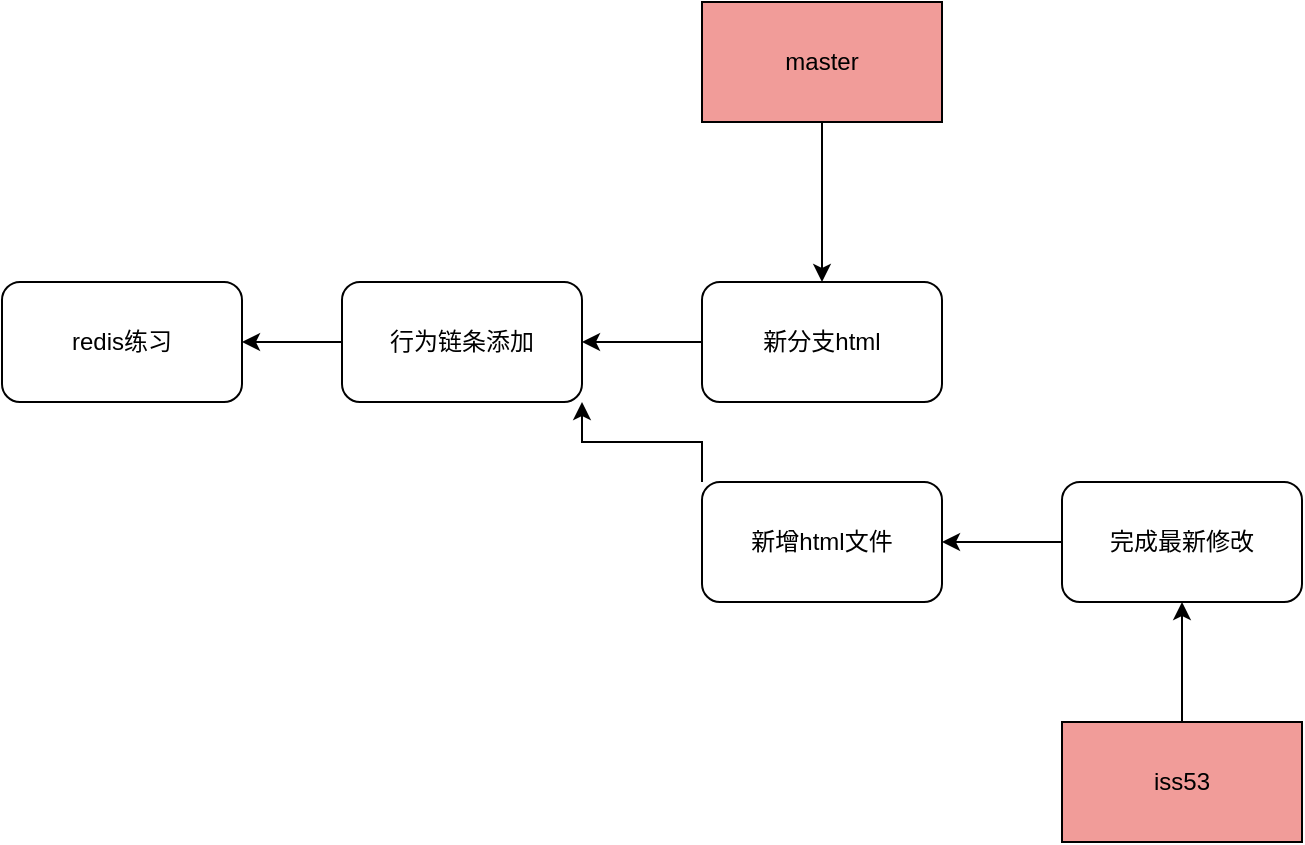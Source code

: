 <mxfile version="24.7.6">
  <diagram name="第 1 页" id="XKmZh4XINQVK6GIYY_-k">
    <mxGraphModel dx="2048" dy="618" grid="1" gridSize="10" guides="1" tooltips="1" connect="1" arrows="1" fold="1" page="1" pageScale="1" pageWidth="827" pageHeight="1169" math="0" shadow="0">
      <root>
        <mxCell id="0" />
        <mxCell id="1" parent="0" />
        <mxCell id="soN_M6FJgwzHM60rShbl-4" value="" style="edgeStyle=orthogonalEdgeStyle;rounded=0;orthogonalLoop=1;jettySize=auto;html=1;" edge="1" parent="1" source="soN_M6FJgwzHM60rShbl-1" target="soN_M6FJgwzHM60rShbl-2">
          <mxGeometry relative="1" as="geometry" />
        </mxCell>
        <mxCell id="soN_M6FJgwzHM60rShbl-1" value="行为链条添加" style="rounded=1;whiteSpace=wrap;html=1;" vertex="1" parent="1">
          <mxGeometry x="90" y="230" width="120" height="60" as="geometry" />
        </mxCell>
        <mxCell id="soN_M6FJgwzHM60rShbl-2" value="redis练习" style="rounded=1;whiteSpace=wrap;html=1;" vertex="1" parent="1">
          <mxGeometry x="-80" y="230" width="120" height="60" as="geometry" />
        </mxCell>
        <mxCell id="soN_M6FJgwzHM60rShbl-6" value="" style="edgeStyle=orthogonalEdgeStyle;rounded=0;orthogonalLoop=1;jettySize=auto;html=1;" edge="1" parent="1" source="soN_M6FJgwzHM60rShbl-5" target="soN_M6FJgwzHM60rShbl-1">
          <mxGeometry relative="1" as="geometry" />
        </mxCell>
        <mxCell id="soN_M6FJgwzHM60rShbl-5" value="新分支html" style="rounded=1;whiteSpace=wrap;html=1;" vertex="1" parent="1">
          <mxGeometry x="270" y="230" width="120" height="60" as="geometry" />
        </mxCell>
        <mxCell id="soN_M6FJgwzHM60rShbl-8" value="" style="edgeStyle=orthogonalEdgeStyle;rounded=0;orthogonalLoop=1;jettySize=auto;html=1;" edge="1" parent="1" source="soN_M6FJgwzHM60rShbl-7" target="soN_M6FJgwzHM60rShbl-5">
          <mxGeometry relative="1" as="geometry" />
        </mxCell>
        <mxCell id="soN_M6FJgwzHM60rShbl-7" value="master" style="rounded=0;whiteSpace=wrap;html=1;fillColor=#F19C99;" vertex="1" parent="1">
          <mxGeometry x="270" y="90" width="120" height="60" as="geometry" />
        </mxCell>
        <mxCell id="soN_M6FJgwzHM60rShbl-11" style="edgeStyle=orthogonalEdgeStyle;rounded=0;orthogonalLoop=1;jettySize=auto;html=1;exitX=0;exitY=0;exitDx=0;exitDy=0;entryX=1;entryY=1;entryDx=0;entryDy=0;" edge="1" parent="1" source="soN_M6FJgwzHM60rShbl-9" target="soN_M6FJgwzHM60rShbl-1">
          <mxGeometry relative="1" as="geometry" />
        </mxCell>
        <mxCell id="soN_M6FJgwzHM60rShbl-9" value="新增html文件" style="rounded=1;whiteSpace=wrap;html=1;" vertex="1" parent="1">
          <mxGeometry x="270" y="330" width="120" height="60" as="geometry" />
        </mxCell>
        <mxCell id="soN_M6FJgwzHM60rShbl-13" value="" style="edgeStyle=orthogonalEdgeStyle;shape=connector;rounded=0;orthogonalLoop=1;jettySize=auto;html=1;strokeColor=default;align=center;verticalAlign=middle;fontFamily=Helvetica;fontSize=11;fontColor=default;labelBackgroundColor=default;endArrow=classic;" edge="1" parent="1" source="soN_M6FJgwzHM60rShbl-12" target="soN_M6FJgwzHM60rShbl-9">
          <mxGeometry relative="1" as="geometry" />
        </mxCell>
        <mxCell id="soN_M6FJgwzHM60rShbl-12" value="完成最新修改" style="rounded=1;whiteSpace=wrap;html=1;" vertex="1" parent="1">
          <mxGeometry x="450" y="330" width="120" height="60" as="geometry" />
        </mxCell>
        <mxCell id="soN_M6FJgwzHM60rShbl-15" value="" style="edgeStyle=orthogonalEdgeStyle;shape=connector;rounded=0;orthogonalLoop=1;jettySize=auto;html=1;strokeColor=default;align=center;verticalAlign=middle;fontFamily=Helvetica;fontSize=11;fontColor=default;labelBackgroundColor=default;endArrow=classic;" edge="1" parent="1" source="soN_M6FJgwzHM60rShbl-14" target="soN_M6FJgwzHM60rShbl-12">
          <mxGeometry relative="1" as="geometry" />
        </mxCell>
        <mxCell id="soN_M6FJgwzHM60rShbl-14" value="iss53" style="rounded=0;whiteSpace=wrap;html=1;fillColor=#F19C99;" vertex="1" parent="1">
          <mxGeometry x="450" y="450" width="120" height="60" as="geometry" />
        </mxCell>
      </root>
    </mxGraphModel>
  </diagram>
</mxfile>
